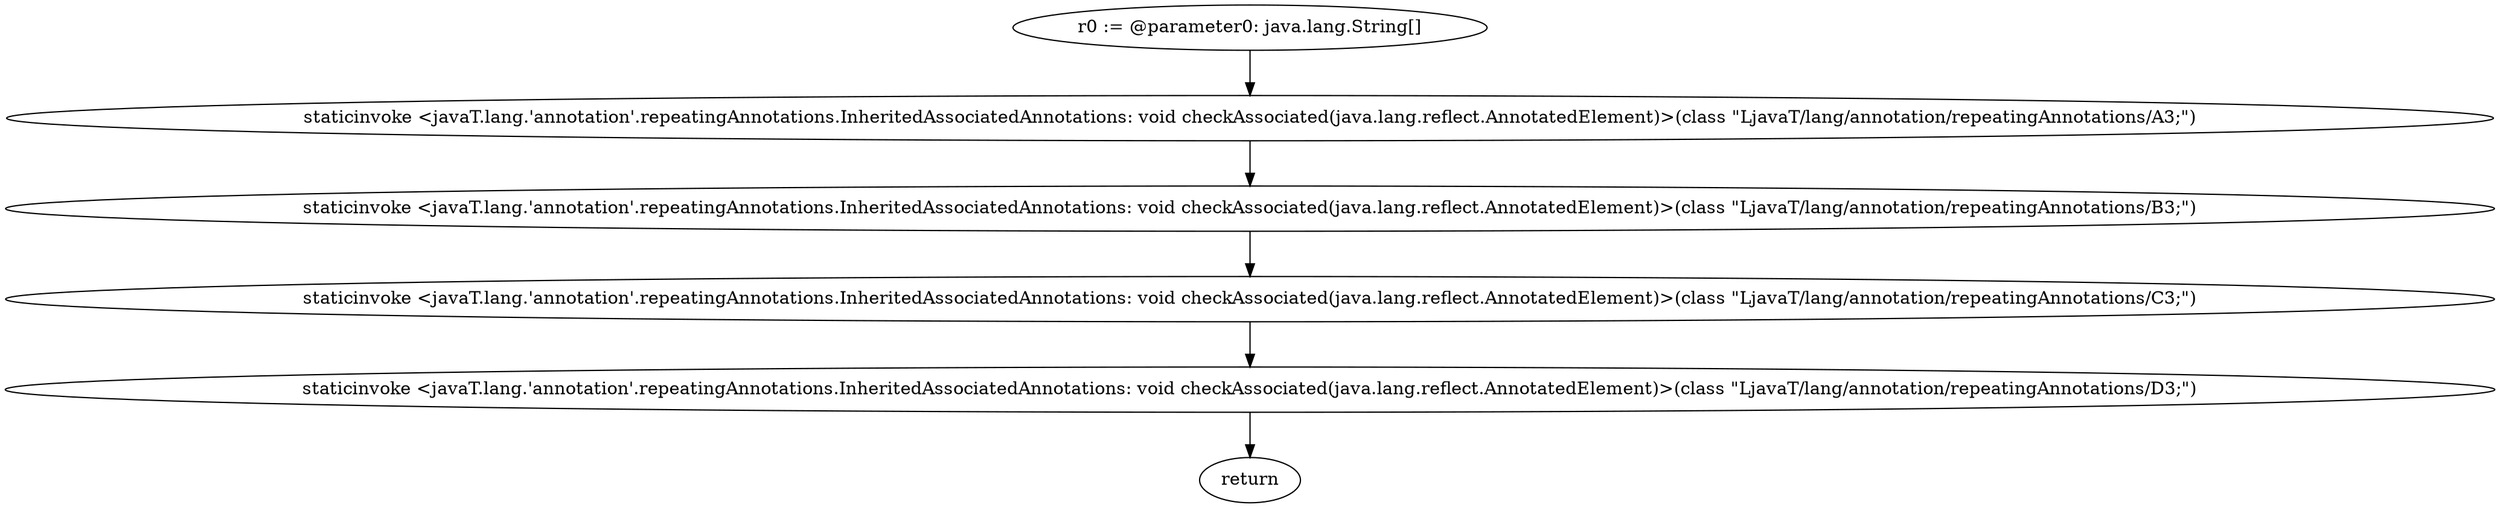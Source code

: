 digraph "unitGraph" {
    "r0 := @parameter0: java.lang.String[]"
    "staticinvoke <javaT.lang.'annotation'.repeatingAnnotations.InheritedAssociatedAnnotations: void checkAssociated(java.lang.reflect.AnnotatedElement)>(class \"LjavaT/lang/annotation/repeatingAnnotations/A3;\")"
    "staticinvoke <javaT.lang.'annotation'.repeatingAnnotations.InheritedAssociatedAnnotations: void checkAssociated(java.lang.reflect.AnnotatedElement)>(class \"LjavaT/lang/annotation/repeatingAnnotations/B3;\")"
    "staticinvoke <javaT.lang.'annotation'.repeatingAnnotations.InheritedAssociatedAnnotations: void checkAssociated(java.lang.reflect.AnnotatedElement)>(class \"LjavaT/lang/annotation/repeatingAnnotations/C3;\")"
    "staticinvoke <javaT.lang.'annotation'.repeatingAnnotations.InheritedAssociatedAnnotations: void checkAssociated(java.lang.reflect.AnnotatedElement)>(class \"LjavaT/lang/annotation/repeatingAnnotations/D3;\")"
    "return"
    "r0 := @parameter0: java.lang.String[]"->"staticinvoke <javaT.lang.'annotation'.repeatingAnnotations.InheritedAssociatedAnnotations: void checkAssociated(java.lang.reflect.AnnotatedElement)>(class \"LjavaT/lang/annotation/repeatingAnnotations/A3;\")";
    "staticinvoke <javaT.lang.'annotation'.repeatingAnnotations.InheritedAssociatedAnnotations: void checkAssociated(java.lang.reflect.AnnotatedElement)>(class \"LjavaT/lang/annotation/repeatingAnnotations/A3;\")"->"staticinvoke <javaT.lang.'annotation'.repeatingAnnotations.InheritedAssociatedAnnotations: void checkAssociated(java.lang.reflect.AnnotatedElement)>(class \"LjavaT/lang/annotation/repeatingAnnotations/B3;\")";
    "staticinvoke <javaT.lang.'annotation'.repeatingAnnotations.InheritedAssociatedAnnotations: void checkAssociated(java.lang.reflect.AnnotatedElement)>(class \"LjavaT/lang/annotation/repeatingAnnotations/B3;\")"->"staticinvoke <javaT.lang.'annotation'.repeatingAnnotations.InheritedAssociatedAnnotations: void checkAssociated(java.lang.reflect.AnnotatedElement)>(class \"LjavaT/lang/annotation/repeatingAnnotations/C3;\")";
    "staticinvoke <javaT.lang.'annotation'.repeatingAnnotations.InheritedAssociatedAnnotations: void checkAssociated(java.lang.reflect.AnnotatedElement)>(class \"LjavaT/lang/annotation/repeatingAnnotations/C3;\")"->"staticinvoke <javaT.lang.'annotation'.repeatingAnnotations.InheritedAssociatedAnnotations: void checkAssociated(java.lang.reflect.AnnotatedElement)>(class \"LjavaT/lang/annotation/repeatingAnnotations/D3;\")";
    "staticinvoke <javaT.lang.'annotation'.repeatingAnnotations.InheritedAssociatedAnnotations: void checkAssociated(java.lang.reflect.AnnotatedElement)>(class \"LjavaT/lang/annotation/repeatingAnnotations/D3;\")"->"return";
}
